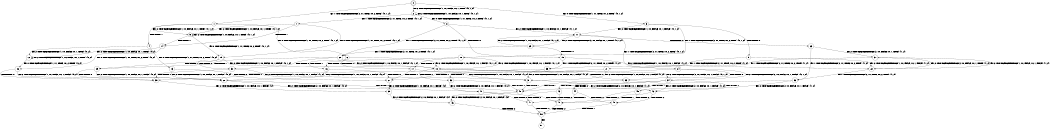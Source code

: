 digraph BCG {
size = "7, 10.5";
center = TRUE;
node [shape = circle];
0 [peripheries = 2];
0 -> 1 [label = "EX !1 !ATOMIC_EXCH_BRANCH (2, +1, TRUE, +0, 2, TRUE) !{0, 1, 2}"];
0 -> 2 [label = "EX !2 !ATOMIC_EXCH_BRANCH (1, +0, FALSE, +0, 1, TRUE) !{0, 1, 2}"];
0 -> 3 [label = "EX !0 !ATOMIC_EXCH_BRANCH (1, +1, TRUE, +0, 2, TRUE) !{0, 1, 2}"];
1 -> 4 [label = "TERMINATE !1"];
1 -> 5 [label = "EX !2 !ATOMIC_EXCH_BRANCH (1, +0, FALSE, +0, 1, TRUE) !{0, 1, 2}"];
1 -> 6 [label = "EX !0 !ATOMIC_EXCH_BRANCH (1, +1, TRUE, +0, 2, TRUE) !{0, 1, 2}"];
2 -> 7 [label = "EX !1 !ATOMIC_EXCH_BRANCH (2, +1, TRUE, +0, 2, TRUE) !{0, 1, 2}"];
2 -> 8 [label = "EX !0 !ATOMIC_EXCH_BRANCH (1, +1, TRUE, +0, 2, TRUE) !{0, 1, 2}"];
2 -> 2 [label = "EX !2 !ATOMIC_EXCH_BRANCH (1, +0, FALSE, +0, 1, TRUE) !{0, 1, 2}"];
3 -> 9 [label = "TERMINATE !0"];
3 -> 10 [label = "EX !1 !ATOMIC_EXCH_BRANCH (2, +1, TRUE, +0, 2, TRUE) !{0, 1, 2}"];
3 -> 11 [label = "EX !2 !ATOMIC_EXCH_BRANCH (1, +0, FALSE, +0, 1, FALSE) !{0, 1, 2}"];
4 -> 12 [label = "EX !2 !ATOMIC_EXCH_BRANCH (1, +0, FALSE, +0, 1, TRUE) !{0, 2}"];
4 -> 13 [label = "EX !0 !ATOMIC_EXCH_BRANCH (1, +1, TRUE, +0, 2, TRUE) !{0, 2}"];
5 -> 14 [label = "TERMINATE !1"];
5 -> 15 [label = "EX !0 !ATOMIC_EXCH_BRANCH (1, +1, TRUE, +0, 2, TRUE) !{0, 1, 2}"];
5 -> 5 [label = "EX !2 !ATOMIC_EXCH_BRANCH (1, +0, FALSE, +0, 1, TRUE) !{0, 1, 2}"];
6 -> 16 [label = "TERMINATE !1"];
6 -> 17 [label = "TERMINATE !0"];
6 -> 18 [label = "EX !2 !ATOMIC_EXCH_BRANCH (1, +0, FALSE, +0, 1, FALSE) !{0, 1, 2}"];
7 -> 14 [label = "TERMINATE !1"];
7 -> 15 [label = "EX !0 !ATOMIC_EXCH_BRANCH (1, +1, TRUE, +0, 2, TRUE) !{0, 1, 2}"];
7 -> 5 [label = "EX !2 !ATOMIC_EXCH_BRANCH (1, +0, FALSE, +0, 1, TRUE) !{0, 1, 2}"];
8 -> 19 [label = "TERMINATE !0"];
8 -> 20 [label = "EX !1 !ATOMIC_EXCH_BRANCH (2, +1, TRUE, +0, 2, TRUE) !{0, 1, 2}"];
8 -> 11 [label = "EX !2 !ATOMIC_EXCH_BRANCH (1, +0, FALSE, +0, 1, FALSE) !{0, 1, 2}"];
9 -> 21 [label = "EX !1 !ATOMIC_EXCH_BRANCH (2, +1, TRUE, +0, 2, TRUE) !{1, 2}"];
9 -> 22 [label = "EX !2 !ATOMIC_EXCH_BRANCH (1, +0, FALSE, +0, 1, FALSE) !{1, 2}"];
10 -> 16 [label = "TERMINATE !1"];
10 -> 17 [label = "TERMINATE !0"];
10 -> 18 [label = "EX !2 !ATOMIC_EXCH_BRANCH (1, +0, FALSE, +0, 1, FALSE) !{0, 1, 2}"];
11 -> 23 [label = "TERMINATE !0"];
11 -> 24 [label = "EX !1 !ATOMIC_EXCH_BRANCH (2, +1, TRUE, +0, 2, TRUE) !{0, 1, 2}"];
11 -> 25 [label = "EX !2 !ATOMIC_EXCH_BRANCH (2, +0, FALSE, +0, 1, TRUE) !{0, 1, 2}"];
12 -> 26 [label = "EX !0 !ATOMIC_EXCH_BRANCH (1, +1, TRUE, +0, 2, TRUE) !{0, 2}"];
12 -> 12 [label = "EX !2 !ATOMIC_EXCH_BRANCH (1, +0, FALSE, +0, 1, TRUE) !{0, 2}"];
13 -> 27 [label = "TERMINATE !0"];
13 -> 28 [label = "EX !2 !ATOMIC_EXCH_BRANCH (1, +0, FALSE, +0, 1, FALSE) !{0, 2}"];
14 -> 26 [label = "EX !0 !ATOMIC_EXCH_BRANCH (1, +1, TRUE, +0, 2, TRUE) !{0, 2}"];
14 -> 12 [label = "EX !2 !ATOMIC_EXCH_BRANCH (1, +0, FALSE, +0, 1, TRUE) !{0, 2}"];
15 -> 29 [label = "TERMINATE !1"];
15 -> 30 [label = "TERMINATE !0"];
15 -> 18 [label = "EX !2 !ATOMIC_EXCH_BRANCH (1, +0, FALSE, +0, 1, FALSE) !{0, 1, 2}"];
16 -> 27 [label = "TERMINATE !0"];
16 -> 28 [label = "EX !2 !ATOMIC_EXCH_BRANCH (1, +0, FALSE, +0, 1, FALSE) !{0, 2}"];
17 -> 27 [label = "TERMINATE !1"];
17 -> 31 [label = "EX !2 !ATOMIC_EXCH_BRANCH (1, +0, FALSE, +0, 1, FALSE) !{1, 2}"];
18 -> 32 [label = "TERMINATE !1"];
18 -> 33 [label = "TERMINATE !0"];
18 -> 34 [label = "EX !2 !ATOMIC_EXCH_BRANCH (2, +0, FALSE, +0, 1, FALSE) !{0, 1, 2}"];
19 -> 35 [label = "EX !1 !ATOMIC_EXCH_BRANCH (2, +1, TRUE, +0, 2, TRUE) !{1, 2}"];
19 -> 22 [label = "EX !2 !ATOMIC_EXCH_BRANCH (1, +0, FALSE, +0, 1, FALSE) !{1, 2}"];
20 -> 29 [label = "TERMINATE !1"];
20 -> 30 [label = "TERMINATE !0"];
20 -> 18 [label = "EX !2 !ATOMIC_EXCH_BRANCH (1, +0, FALSE, +0, 1, FALSE) !{0, 1, 2}"];
21 -> 27 [label = "TERMINATE !1"];
21 -> 31 [label = "EX !2 !ATOMIC_EXCH_BRANCH (1, +0, FALSE, +0, 1, FALSE) !{1, 2}"];
22 -> 36 [label = "EX !1 !ATOMIC_EXCH_BRANCH (2, +1, TRUE, +0, 2, TRUE) !{1, 2}"];
22 -> 37 [label = "EX !2 !ATOMIC_EXCH_BRANCH (2, +0, FALSE, +0, 1, TRUE) !{1, 2}"];
23 -> 36 [label = "EX !1 !ATOMIC_EXCH_BRANCH (2, +1, TRUE, +0, 2, TRUE) !{1, 2}"];
23 -> 37 [label = "EX !2 !ATOMIC_EXCH_BRANCH (2, +0, FALSE, +0, 1, TRUE) !{1, 2}"];
24 -> 32 [label = "TERMINATE !1"];
24 -> 33 [label = "TERMINATE !0"];
24 -> 34 [label = "EX !2 !ATOMIC_EXCH_BRANCH (2, +0, FALSE, +0, 1, FALSE) !{0, 1, 2}"];
25 -> 19 [label = "TERMINATE !0"];
25 -> 20 [label = "EX !1 !ATOMIC_EXCH_BRANCH (2, +1, TRUE, +0, 2, TRUE) !{0, 1, 2}"];
25 -> 11 [label = "EX !2 !ATOMIC_EXCH_BRANCH (1, +0, FALSE, +0, 1, FALSE) !{0, 1, 2}"];
26 -> 38 [label = "TERMINATE !0"];
26 -> 28 [label = "EX !2 !ATOMIC_EXCH_BRANCH (1, +0, FALSE, +0, 1, FALSE) !{0, 2}"];
27 -> 39 [label = "EX !2 !ATOMIC_EXCH_BRANCH (1, +0, FALSE, +0, 1, FALSE) !{2}"];
28 -> 40 [label = "TERMINATE !0"];
28 -> 41 [label = "EX !2 !ATOMIC_EXCH_BRANCH (2, +0, FALSE, +0, 1, FALSE) !{0, 2}"];
29 -> 38 [label = "TERMINATE !0"];
29 -> 28 [label = "EX !2 !ATOMIC_EXCH_BRANCH (1, +0, FALSE, +0, 1, FALSE) !{0, 2}"];
30 -> 38 [label = "TERMINATE !1"];
30 -> 31 [label = "EX !2 !ATOMIC_EXCH_BRANCH (1, +0, FALSE, +0, 1, FALSE) !{1, 2}"];
31 -> 40 [label = "TERMINATE !1"];
31 -> 42 [label = "EX !2 !ATOMIC_EXCH_BRANCH (2, +0, FALSE, +0, 1, FALSE) !{1, 2}"];
32 -> 40 [label = "TERMINATE !0"];
32 -> 41 [label = "EX !2 !ATOMIC_EXCH_BRANCH (2, +0, FALSE, +0, 1, FALSE) !{0, 2}"];
33 -> 40 [label = "TERMINATE !1"];
33 -> 42 [label = "EX !2 !ATOMIC_EXCH_BRANCH (2, +0, FALSE, +0, 1, FALSE) !{1, 2}"];
34 -> 43 [label = "TERMINATE !1"];
34 -> 44 [label = "TERMINATE !2"];
34 -> 45 [label = "TERMINATE !0"];
35 -> 38 [label = "TERMINATE !1"];
35 -> 31 [label = "EX !2 !ATOMIC_EXCH_BRANCH (1, +0, FALSE, +0, 1, FALSE) !{1, 2}"];
36 -> 40 [label = "TERMINATE !1"];
36 -> 42 [label = "EX !2 !ATOMIC_EXCH_BRANCH (2, +0, FALSE, +0, 1, FALSE) !{1, 2}"];
37 -> 35 [label = "EX !1 !ATOMIC_EXCH_BRANCH (2, +1, TRUE, +0, 2, TRUE) !{1, 2}"];
37 -> 22 [label = "EX !2 !ATOMIC_EXCH_BRANCH (1, +0, FALSE, +0, 1, FALSE) !{1, 2}"];
38 -> 39 [label = "EX !2 !ATOMIC_EXCH_BRANCH (1, +0, FALSE, +0, 1, FALSE) !{2}"];
39 -> 46 [label = "EX !2 !ATOMIC_EXCH_BRANCH (2, +0, FALSE, +0, 1, FALSE) !{2}"];
40 -> 46 [label = "EX !2 !ATOMIC_EXCH_BRANCH (2, +0, FALSE, +0, 1, FALSE) !{2}"];
41 -> 47 [label = "TERMINATE !2"];
41 -> 48 [label = "TERMINATE !0"];
42 -> 48 [label = "TERMINATE !1"];
42 -> 49 [label = "TERMINATE !2"];
43 -> 47 [label = "TERMINATE !2"];
43 -> 48 [label = "TERMINATE !0"];
44 -> 47 [label = "TERMINATE !1"];
44 -> 49 [label = "TERMINATE !0"];
45 -> 48 [label = "TERMINATE !1"];
45 -> 49 [label = "TERMINATE !2"];
46 -> 50 [label = "TERMINATE !2"];
47 -> 50 [label = "TERMINATE !0"];
48 -> 50 [label = "TERMINATE !2"];
49 -> 50 [label = "TERMINATE !1"];
50 -> 51 [label = "exit"];
}
